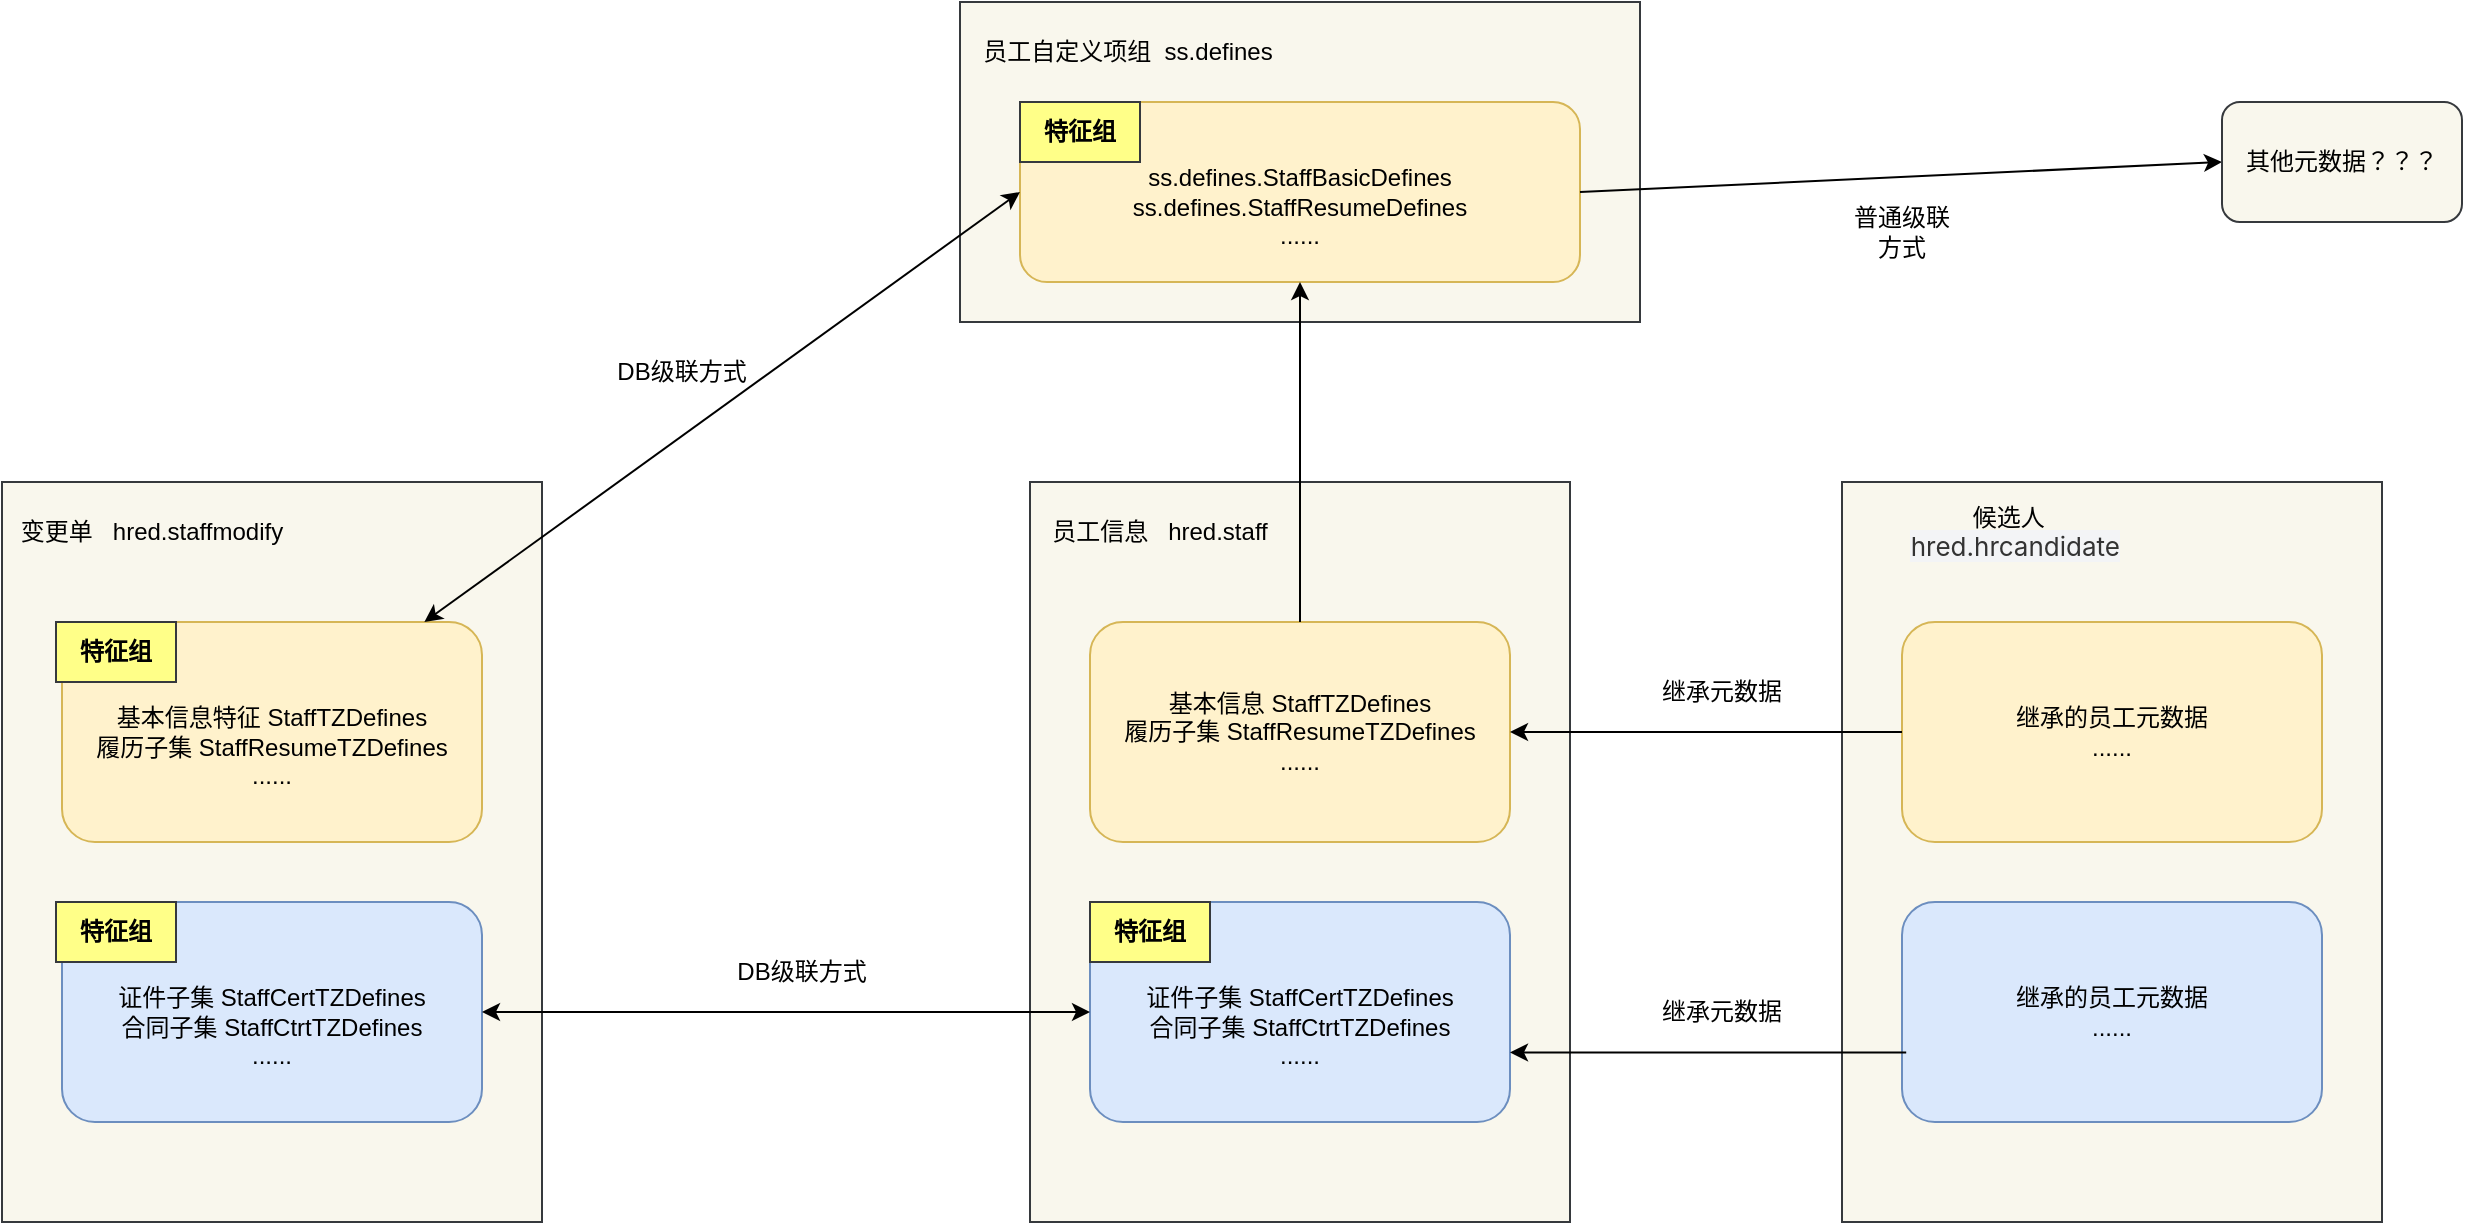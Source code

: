 <mxfile version="24.5.4" type="github">
  <diagram name="第 1 页" id="8z0OwSUnoLn5wmkjWjVZ">
    <mxGraphModel dx="2261" dy="1918" grid="1" gridSize="10" guides="1" tooltips="1" connect="1" arrows="1" fold="1" page="1" pageScale="1" pageWidth="827" pageHeight="1169" math="0" shadow="0">
      <root>
        <mxCell id="0" />
        <mxCell id="1" parent="0" />
        <mxCell id="gvNnwEYfheQ7t3sPF90q-8" value="" style="rounded=0;whiteSpace=wrap;html=1;fillColor=#f9f7ed;strokeColor=#36393d;" vertex="1" parent="1">
          <mxGeometry x="39" y="-160" width="340" height="160" as="geometry" />
        </mxCell>
        <mxCell id="gvNnwEYfheQ7t3sPF90q-2" value="" style="rounded=0;whiteSpace=wrap;html=1;fillColor=#f9f7ed;strokeColor=#36393d;" vertex="1" parent="1">
          <mxGeometry x="74" y="80" width="270" height="370" as="geometry" />
        </mxCell>
        <mxCell id="gvNnwEYfheQ7t3sPF90q-3" value="基本信息 StaffTZDefines&lt;div&gt;履历子集 StaffResumeTZDefines&lt;/div&gt;&lt;div&gt;......&lt;/div&gt;" style="rounded=1;whiteSpace=wrap;html=1;fillColor=#fff2cc;strokeColor=#d6b656;" vertex="1" parent="1">
          <mxGeometry x="104" y="150" width="210" height="110" as="geometry" />
        </mxCell>
        <mxCell id="gvNnwEYfheQ7t3sPF90q-4" value="员工信息&amp;nbsp; &amp;nbsp;hred.staff" style="text;html=1;align=center;verticalAlign=middle;whiteSpace=wrap;rounded=0;" vertex="1" parent="1">
          <mxGeometry x="64" y="90" width="150" height="30" as="geometry" />
        </mxCell>
        <mxCell id="gvNnwEYfheQ7t3sPF90q-5" value="&lt;div&gt;&lt;br&gt;&lt;/div&gt;证件子集 StaffCertTZDefines&lt;div&gt;合同子集 StaffCtrtTZDefines&lt;/div&gt;&lt;div&gt;......&lt;/div&gt;" style="rounded=1;whiteSpace=wrap;html=1;fillColor=#dae8fc;strokeColor=#6c8ebf;" vertex="1" parent="1">
          <mxGeometry x="104" y="290" width="210" height="110" as="geometry" />
        </mxCell>
        <mxCell id="gvNnwEYfheQ7t3sPF90q-6" value="&lt;div&gt;&lt;br&gt;&lt;/div&gt;ss.defines.StaffBasicDefines&lt;div&gt;ss.defines.StaffResumeDefines&lt;br&gt;&lt;/div&gt;&lt;div&gt;......&lt;/div&gt;" style="rounded=1;whiteSpace=wrap;html=1;fillColor=#fff2cc;strokeColor=#d6b656;" vertex="1" parent="1">
          <mxGeometry x="69" y="-110" width="280" height="90" as="geometry" />
        </mxCell>
        <mxCell id="gvNnwEYfheQ7t3sPF90q-7" value="员工自定义项组&amp;nbsp;&amp;nbsp;ss.defines" style="text;html=1;align=center;verticalAlign=middle;whiteSpace=wrap;rounded=0;" vertex="1" parent="1">
          <mxGeometry x="48" y="-150" width="150" height="30" as="geometry" />
        </mxCell>
        <mxCell id="gvNnwEYfheQ7t3sPF90q-9" value="" style="endArrow=classic;html=1;rounded=0;entryX=0.5;entryY=1;entryDx=0;entryDy=0;" edge="1" parent="1" source="gvNnwEYfheQ7t3sPF90q-3" target="gvNnwEYfheQ7t3sPF90q-6">
          <mxGeometry width="50" height="50" relative="1" as="geometry">
            <mxPoint x="390" y="160" as="sourcePoint" />
            <mxPoint x="440" y="110" as="targetPoint" />
          </mxGeometry>
        </mxCell>
        <mxCell id="gvNnwEYfheQ7t3sPF90q-13" value="" style="rounded=0;whiteSpace=wrap;html=1;fillColor=#f9f7ed;strokeColor=#36393d;" vertex="1" parent="1">
          <mxGeometry x="480" y="80" width="270" height="370" as="geometry" />
        </mxCell>
        <mxCell id="gvNnwEYfheQ7t3sPF90q-14" value="继承的员工元数据&lt;br&gt;&lt;div&gt;......&lt;/div&gt;" style="rounded=1;whiteSpace=wrap;html=1;fillColor=#fff2cc;strokeColor=#d6b656;" vertex="1" parent="1">
          <mxGeometry x="510" y="150" width="210" height="110" as="geometry" />
        </mxCell>
        <mxCell id="gvNnwEYfheQ7t3sPF90q-15" value="候选人&amp;nbsp; &amp;nbsp;&lt;span style=&quot;color: rgb(51, 51, 51); font-family: -apple-system, BlinkMacSystemFont, &amp;quot;Segoe UI&amp;quot;, Roboto, Ubuntu, &amp;quot;Helvetica Neue&amp;quot;, Arial, &amp;quot;PingFang SC&amp;quot;, &amp;quot;Hiragino Sans GB&amp;quot;, &amp;quot;Microsoft YaHei UI&amp;quot;, &amp;quot;Microsoft JhengHei&amp;quot;, &amp;quot;Source Han Sans CN&amp;quot;, sans-serif; font-size: 13px; text-align: left; text-wrap: nowrap; background-color: rgb(243, 244, 246);&quot;&gt;hred.hrcandidate&lt;/span&gt;" style="text;html=1;align=center;verticalAlign=middle;whiteSpace=wrap;rounded=0;" vertex="1" parent="1">
          <mxGeometry x="490" y="90" width="150" height="30" as="geometry" />
        </mxCell>
        <mxCell id="gvNnwEYfheQ7t3sPF90q-16" value="继承的员工元数据&lt;br&gt;&lt;div&gt;......&lt;/div&gt;" style="rounded=1;whiteSpace=wrap;html=1;fillColor=#dae8fc;strokeColor=#6c8ebf;" vertex="1" parent="1">
          <mxGeometry x="510" y="290" width="210" height="110" as="geometry" />
        </mxCell>
        <mxCell id="gvNnwEYfheQ7t3sPF90q-19" value="" style="rounded=0;whiteSpace=wrap;html=1;fillColor=#f9f7ed;strokeColor=#36393d;" vertex="1" parent="1">
          <mxGeometry x="-440" y="80" width="270" height="370" as="geometry" />
        </mxCell>
        <mxCell id="gvNnwEYfheQ7t3sPF90q-20" value="&lt;div&gt;&lt;br&gt;&lt;/div&gt;基本信息特征 StaffTZDefines&lt;div&gt;履历子集&amp;nbsp;StaffResumeTZDefines&lt;/div&gt;&lt;div&gt;......&lt;/div&gt;" style="rounded=1;whiteSpace=wrap;html=1;fillColor=#fff2cc;strokeColor=#d6b656;" vertex="1" parent="1">
          <mxGeometry x="-410" y="150" width="210" height="110" as="geometry" />
        </mxCell>
        <mxCell id="gvNnwEYfheQ7t3sPF90q-21" value="变更单&amp;nbsp; &amp;nbsp;hred.staffmodify" style="text;html=1;align=center;verticalAlign=middle;whiteSpace=wrap;rounded=0;" vertex="1" parent="1">
          <mxGeometry x="-440" y="90" width="150" height="30" as="geometry" />
        </mxCell>
        <mxCell id="gvNnwEYfheQ7t3sPF90q-22" value="&lt;div&gt;&lt;br&gt;&lt;/div&gt;证件子集&amp;nbsp;StaffCertTZDefines&lt;div&gt;合同子集&amp;nbsp;StaffCtrtTZDefines&lt;/div&gt;&lt;div&gt;......&lt;/div&gt;" style="rounded=1;whiteSpace=wrap;html=1;fillColor=#dae8fc;strokeColor=#6c8ebf;" vertex="1" parent="1">
          <mxGeometry x="-410" y="290" width="210" height="110" as="geometry" />
        </mxCell>
        <mxCell id="gvNnwEYfheQ7t3sPF90q-23" value="" style="endArrow=classic;startArrow=classic;html=1;rounded=0;entryX=0;entryY=0.5;entryDx=0;entryDy=0;" edge="1" parent="1" source="gvNnwEYfheQ7t3sPF90q-20" target="gvNnwEYfheQ7t3sPF90q-6">
          <mxGeometry width="50" height="50" relative="1" as="geometry">
            <mxPoint x="-70" y="250" as="sourcePoint" />
            <mxPoint x="-20" y="200" as="targetPoint" />
          </mxGeometry>
        </mxCell>
        <mxCell id="gvNnwEYfheQ7t3sPF90q-24" value="" style="endArrow=classic;startArrow=classic;html=1;rounded=0;entryX=0;entryY=0.5;entryDx=0;entryDy=0;exitX=1;exitY=0.5;exitDx=0;exitDy=0;" edge="1" parent="1" source="gvNnwEYfheQ7t3sPF90q-22" target="gvNnwEYfheQ7t3sPF90q-5">
          <mxGeometry width="50" height="50" relative="1" as="geometry">
            <mxPoint x="-100" y="390" as="sourcePoint" />
            <mxPoint x="134" y="390" as="targetPoint" />
          </mxGeometry>
        </mxCell>
        <mxCell id="gvNnwEYfheQ7t3sPF90q-25" value="DB级联方式" style="text;html=1;align=center;verticalAlign=middle;whiteSpace=wrap;rounded=0;" vertex="1" parent="1">
          <mxGeometry x="-140" y="10" width="80" height="30" as="geometry" />
        </mxCell>
        <mxCell id="gvNnwEYfheQ7t3sPF90q-26" value="DB级联方式" style="text;html=1;align=center;verticalAlign=middle;whiteSpace=wrap;rounded=0;" vertex="1" parent="1">
          <mxGeometry x="-80" y="310" width="80" height="30" as="geometry" />
        </mxCell>
        <mxCell id="gvNnwEYfheQ7t3sPF90q-27" value="" style="endArrow=classic;html=1;rounded=0;exitX=1;exitY=0.5;exitDx=0;exitDy=0;entryX=0;entryY=0.5;entryDx=0;entryDy=0;" edge="1" parent="1" source="gvNnwEYfheQ7t3sPF90q-6" target="gvNnwEYfheQ7t3sPF90q-28">
          <mxGeometry width="50" height="50" relative="1" as="geometry">
            <mxPoint x="230" y="210" as="sourcePoint" />
            <mxPoint x="770" y="-30" as="targetPoint" />
          </mxGeometry>
        </mxCell>
        <mxCell id="gvNnwEYfheQ7t3sPF90q-28" value="其他元数据？？？" style="rounded=1;whiteSpace=wrap;html=1;fillColor=#f9f7ed;strokeColor=#36393d;" vertex="1" parent="1">
          <mxGeometry x="670" y="-110" width="120" height="60" as="geometry" />
        </mxCell>
        <mxCell id="gvNnwEYfheQ7t3sPF90q-29" value="普通级联方式" style="text;html=1;align=center;verticalAlign=middle;whiteSpace=wrap;rounded=0;" vertex="1" parent="1">
          <mxGeometry x="480" y="-60" width="60" height="30" as="geometry" />
        </mxCell>
        <mxCell id="gvNnwEYfheQ7t3sPF90q-30" value="" style="endArrow=classic;html=1;rounded=0;exitX=0;exitY=0.5;exitDx=0;exitDy=0;entryX=1;entryY=0.5;entryDx=0;entryDy=0;" edge="1" parent="1" source="gvNnwEYfheQ7t3sPF90q-14" target="gvNnwEYfheQ7t3sPF90q-3">
          <mxGeometry width="50" height="50" relative="1" as="geometry">
            <mxPoint x="230" y="210" as="sourcePoint" />
            <mxPoint x="430" y="200" as="targetPoint" />
          </mxGeometry>
        </mxCell>
        <mxCell id="gvNnwEYfheQ7t3sPF90q-31" value="" style="endArrow=classic;html=1;rounded=0;exitX=0.01;exitY=0.684;exitDx=0;exitDy=0;entryX=1;entryY=0.684;entryDx=0;entryDy=0;entryPerimeter=0;exitPerimeter=0;" edge="1" parent="1" source="gvNnwEYfheQ7t3sPF90q-16" target="gvNnwEYfheQ7t3sPF90q-5">
          <mxGeometry width="50" height="50" relative="1" as="geometry">
            <mxPoint x="706" y="280" as="sourcePoint" />
            <mxPoint x="370" y="280" as="targetPoint" />
          </mxGeometry>
        </mxCell>
        <mxCell id="gvNnwEYfheQ7t3sPF90q-32" value="继承元数据" style="text;html=1;align=center;verticalAlign=middle;whiteSpace=wrap;rounded=0;" vertex="1" parent="1">
          <mxGeometry x="370" y="170" width="100" height="30" as="geometry" />
        </mxCell>
        <mxCell id="gvNnwEYfheQ7t3sPF90q-33" value="继承元数据" style="text;html=1;align=center;verticalAlign=middle;whiteSpace=wrap;rounded=0;" vertex="1" parent="1">
          <mxGeometry x="370" y="330" width="100" height="30" as="geometry" />
        </mxCell>
        <mxCell id="gvNnwEYfheQ7t3sPF90q-35" value="特征组" style="text;html=1;align=center;verticalAlign=middle;whiteSpace=wrap;rounded=0;fontStyle=1;fillColor=#ffff88;strokeColor=#36393d;" vertex="1" parent="1">
          <mxGeometry x="69" y="-110" width="60" height="30" as="geometry" />
        </mxCell>
        <mxCell id="gvNnwEYfheQ7t3sPF90q-36" value="特征组" style="text;html=1;align=center;verticalAlign=middle;whiteSpace=wrap;rounded=0;fillColor=#ffff88;strokeColor=#36393d;fontStyle=1" vertex="1" parent="1">
          <mxGeometry x="-413" y="150" width="60" height="30" as="geometry" />
        </mxCell>
        <mxCell id="gvNnwEYfheQ7t3sPF90q-37" value="特征组" style="text;html=1;align=center;verticalAlign=middle;whiteSpace=wrap;rounded=0;fontStyle=1;fillColor=#ffff88;strokeColor=#36393d;" vertex="1" parent="1">
          <mxGeometry x="-413" y="290" width="60" height="30" as="geometry" />
        </mxCell>
        <mxCell id="gvNnwEYfheQ7t3sPF90q-38" value="特征组" style="text;html=1;align=center;verticalAlign=middle;whiteSpace=wrap;rounded=0;fillColor=#ffff88;strokeColor=#36393d;fontStyle=1" vertex="1" parent="1">
          <mxGeometry x="104" y="290" width="60" height="30" as="geometry" />
        </mxCell>
      </root>
    </mxGraphModel>
  </diagram>
</mxfile>
